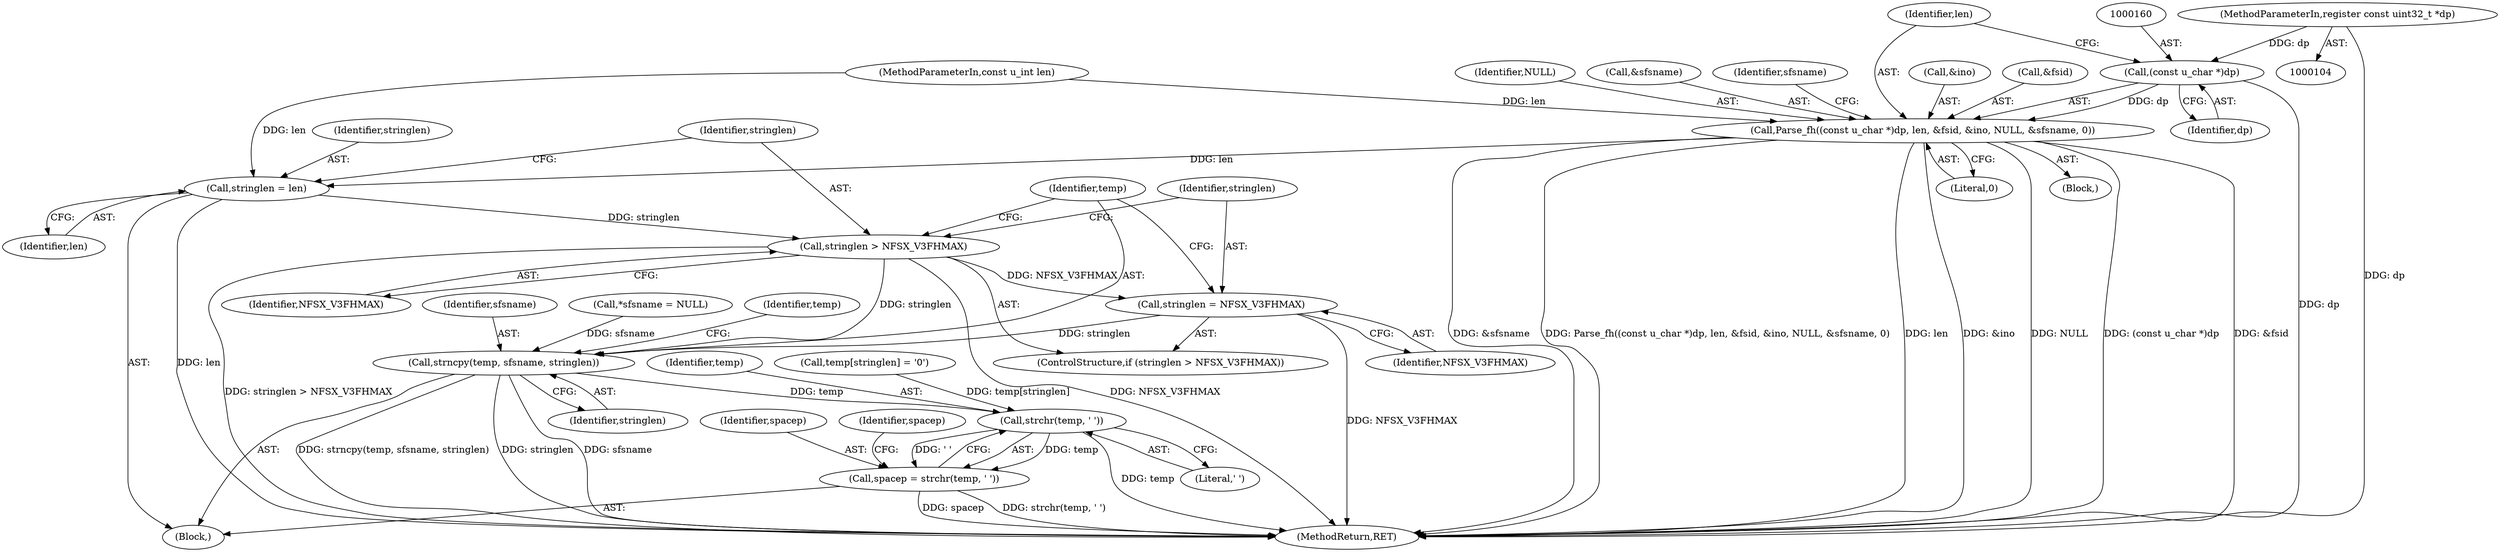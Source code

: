 digraph "0_tcpdump_7a923447fd49a069a0fd3b6c3547438ab5ee2123@pointer" {
"1000106" [label="(MethodParameterIn,register const uint32_t *dp)"];
"1000159" [label="(Call,(const u_char *)dp)"];
"1000158" [label="(Call,Parse_fh((const u_char *)dp, len, &fsid, &ino, NULL, &sfsname, 0))"];
"1000176" [label="(Call,stringlen = len)"];
"1000180" [label="(Call,stringlen > NFSX_V3FHMAX)"];
"1000183" [label="(Call,stringlen = NFSX_V3FHMAX)"];
"1000186" [label="(Call,strncpy(temp, sfsname, stringlen))"];
"1000197" [label="(Call,strchr(temp, ' '))"];
"1000195" [label="(Call,spacep = strchr(temp, ' '))"];
"1000180" [label="(Call,stringlen > NFSX_V3FHMAX)"];
"1000188" [label="(Identifier,sfsname)"];
"1000170" [label="(Literal,0)"];
"1000112" [label="(Call,*sfsname = NULL)"];
"1000190" [label="(Call,temp[stringlen] = '\0')"];
"1000107" [label="(MethodParameterIn,const u_int len)"];
"1000192" [label="(Identifier,temp)"];
"1000158" [label="(Call,Parse_fh((const u_char *)dp, len, &fsid, &ino, NULL, &sfsname, 0))"];
"1000255" [label="(MethodReturn,RET)"];
"1000187" [label="(Identifier,temp)"];
"1000183" [label="(Call,stringlen = NFSX_V3FHMAX)"];
"1000178" [label="(Identifier,len)"];
"1000159" [label="(Call,(const u_char *)dp)"];
"1000199" [label="(Literal,' ')"];
"1000184" [label="(Identifier,stringlen)"];
"1000186" [label="(Call,strncpy(temp, sfsname, stringlen))"];
"1000181" [label="(Identifier,stringlen)"];
"1000185" [label="(Identifier,NFSX_V3FHMAX)"];
"1000196" [label="(Identifier,spacep)"];
"1000162" [label="(Identifier,len)"];
"1000176" [label="(Call,stringlen = len)"];
"1000189" [label="(Identifier,stringlen)"];
"1000108" [label="(Block,)"];
"1000172" [label="(Identifier,sfsname)"];
"1000165" [label="(Call,&ino)"];
"1000195" [label="(Call,spacep = strchr(temp, ' '))"];
"1000173" [label="(Block,)"];
"1000163" [label="(Call,&fsid)"];
"1000161" [label="(Identifier,dp)"];
"1000182" [label="(Identifier,NFSX_V3FHMAX)"];
"1000106" [label="(MethodParameterIn,register const uint32_t *dp)"];
"1000198" [label="(Identifier,temp)"];
"1000167" [label="(Identifier,NULL)"];
"1000201" [label="(Identifier,spacep)"];
"1000179" [label="(ControlStructure,if (stringlen > NFSX_V3FHMAX))"];
"1000177" [label="(Identifier,stringlen)"];
"1000197" [label="(Call,strchr(temp, ' '))"];
"1000168" [label="(Call,&sfsname)"];
"1000106" -> "1000104"  [label="AST: "];
"1000106" -> "1000255"  [label="DDG: dp"];
"1000106" -> "1000159"  [label="DDG: dp"];
"1000159" -> "1000158"  [label="AST: "];
"1000159" -> "1000161"  [label="CFG: "];
"1000160" -> "1000159"  [label="AST: "];
"1000161" -> "1000159"  [label="AST: "];
"1000162" -> "1000159"  [label="CFG: "];
"1000159" -> "1000255"  [label="DDG: dp"];
"1000159" -> "1000158"  [label="DDG: dp"];
"1000158" -> "1000108"  [label="AST: "];
"1000158" -> "1000170"  [label="CFG: "];
"1000162" -> "1000158"  [label="AST: "];
"1000163" -> "1000158"  [label="AST: "];
"1000165" -> "1000158"  [label="AST: "];
"1000167" -> "1000158"  [label="AST: "];
"1000168" -> "1000158"  [label="AST: "];
"1000170" -> "1000158"  [label="AST: "];
"1000172" -> "1000158"  [label="CFG: "];
"1000158" -> "1000255"  [label="DDG: (const u_char *)dp"];
"1000158" -> "1000255"  [label="DDG: &sfsname"];
"1000158" -> "1000255"  [label="DDG: Parse_fh((const u_char *)dp, len, &fsid, &ino, NULL, &sfsname, 0)"];
"1000158" -> "1000255"  [label="DDG: NULL"];
"1000158" -> "1000255"  [label="DDG: &fsid"];
"1000158" -> "1000255"  [label="DDG: len"];
"1000158" -> "1000255"  [label="DDG: &ino"];
"1000107" -> "1000158"  [label="DDG: len"];
"1000158" -> "1000176"  [label="DDG: len"];
"1000176" -> "1000173"  [label="AST: "];
"1000176" -> "1000178"  [label="CFG: "];
"1000177" -> "1000176"  [label="AST: "];
"1000178" -> "1000176"  [label="AST: "];
"1000181" -> "1000176"  [label="CFG: "];
"1000176" -> "1000255"  [label="DDG: len"];
"1000107" -> "1000176"  [label="DDG: len"];
"1000176" -> "1000180"  [label="DDG: stringlen"];
"1000180" -> "1000179"  [label="AST: "];
"1000180" -> "1000182"  [label="CFG: "];
"1000181" -> "1000180"  [label="AST: "];
"1000182" -> "1000180"  [label="AST: "];
"1000184" -> "1000180"  [label="CFG: "];
"1000187" -> "1000180"  [label="CFG: "];
"1000180" -> "1000255"  [label="DDG: NFSX_V3FHMAX"];
"1000180" -> "1000255"  [label="DDG: stringlen > NFSX_V3FHMAX"];
"1000180" -> "1000183"  [label="DDG: NFSX_V3FHMAX"];
"1000180" -> "1000186"  [label="DDG: stringlen"];
"1000183" -> "1000179"  [label="AST: "];
"1000183" -> "1000185"  [label="CFG: "];
"1000184" -> "1000183"  [label="AST: "];
"1000185" -> "1000183"  [label="AST: "];
"1000187" -> "1000183"  [label="CFG: "];
"1000183" -> "1000255"  [label="DDG: NFSX_V3FHMAX"];
"1000183" -> "1000186"  [label="DDG: stringlen"];
"1000186" -> "1000173"  [label="AST: "];
"1000186" -> "1000189"  [label="CFG: "];
"1000187" -> "1000186"  [label="AST: "];
"1000188" -> "1000186"  [label="AST: "];
"1000189" -> "1000186"  [label="AST: "];
"1000192" -> "1000186"  [label="CFG: "];
"1000186" -> "1000255"  [label="DDG: sfsname"];
"1000186" -> "1000255"  [label="DDG: strncpy(temp, sfsname, stringlen)"];
"1000186" -> "1000255"  [label="DDG: stringlen"];
"1000112" -> "1000186"  [label="DDG: sfsname"];
"1000186" -> "1000197"  [label="DDG: temp"];
"1000197" -> "1000195"  [label="AST: "];
"1000197" -> "1000199"  [label="CFG: "];
"1000198" -> "1000197"  [label="AST: "];
"1000199" -> "1000197"  [label="AST: "];
"1000195" -> "1000197"  [label="CFG: "];
"1000197" -> "1000255"  [label="DDG: temp"];
"1000197" -> "1000195"  [label="DDG: temp"];
"1000197" -> "1000195"  [label="DDG: ' '"];
"1000190" -> "1000197"  [label="DDG: temp[stringlen]"];
"1000195" -> "1000173"  [label="AST: "];
"1000196" -> "1000195"  [label="AST: "];
"1000201" -> "1000195"  [label="CFG: "];
"1000195" -> "1000255"  [label="DDG: strchr(temp, ' ')"];
"1000195" -> "1000255"  [label="DDG: spacep"];
}
